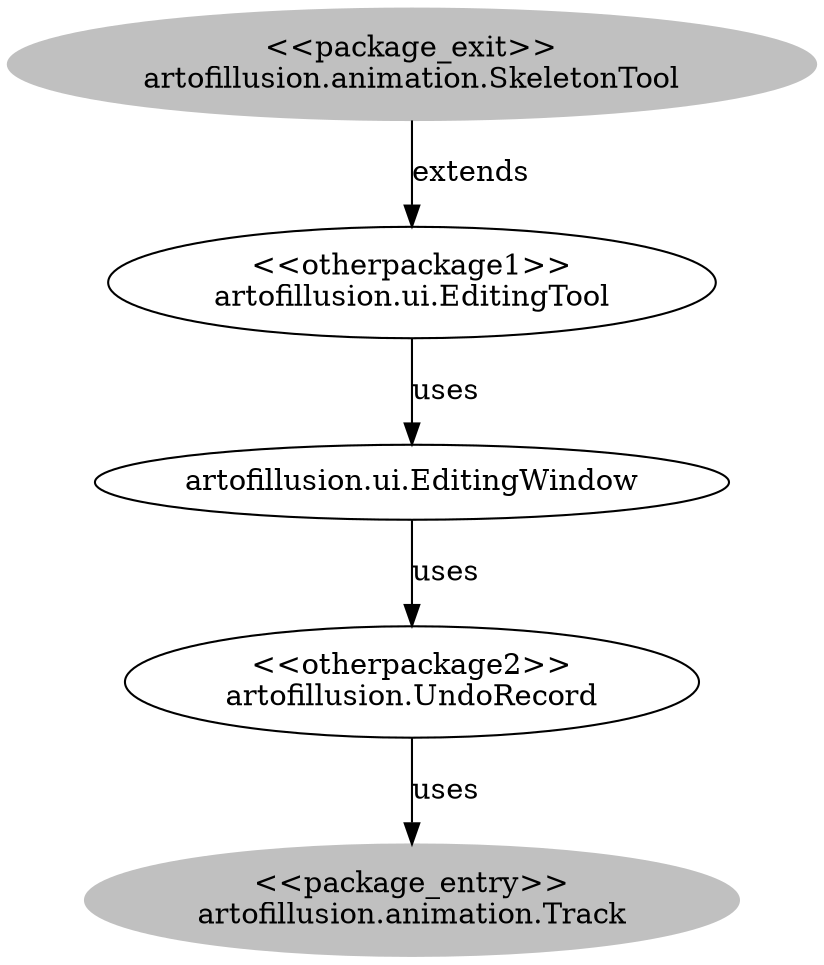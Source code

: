 digraph cd {
	artofillusion_animation_SkeletonTool [label="<<package_exit>>
artofillusion.animation.SkeletonTool",style=filled,color="grey"];
	artofillusion_animation_Track [label="<<package_entry>>
artofillusion.animation.Track",style=filled,color="grey"];
	artofillusion_ui_EditingTool [label="<<otherpackage1>>
artofillusion.ui.EditingTool"];
	artofillusion_UndoRecord [label="<<otherpackage2>>
artofillusion.UndoRecord"];
	artofillusion_ui_EditingWindow [label="artofillusion.ui.EditingWindow"];
	artofillusion_animation_SkeletonTool -> artofillusion_ui_EditingTool [label=extends];
	artofillusion_UndoRecord -> artofillusion_animation_Track [label=uses];
	artofillusion_ui_EditingTool -> artofillusion_ui_EditingWindow [label=uses];
	artofillusion_ui_EditingWindow -> artofillusion_UndoRecord [label=uses];
}
